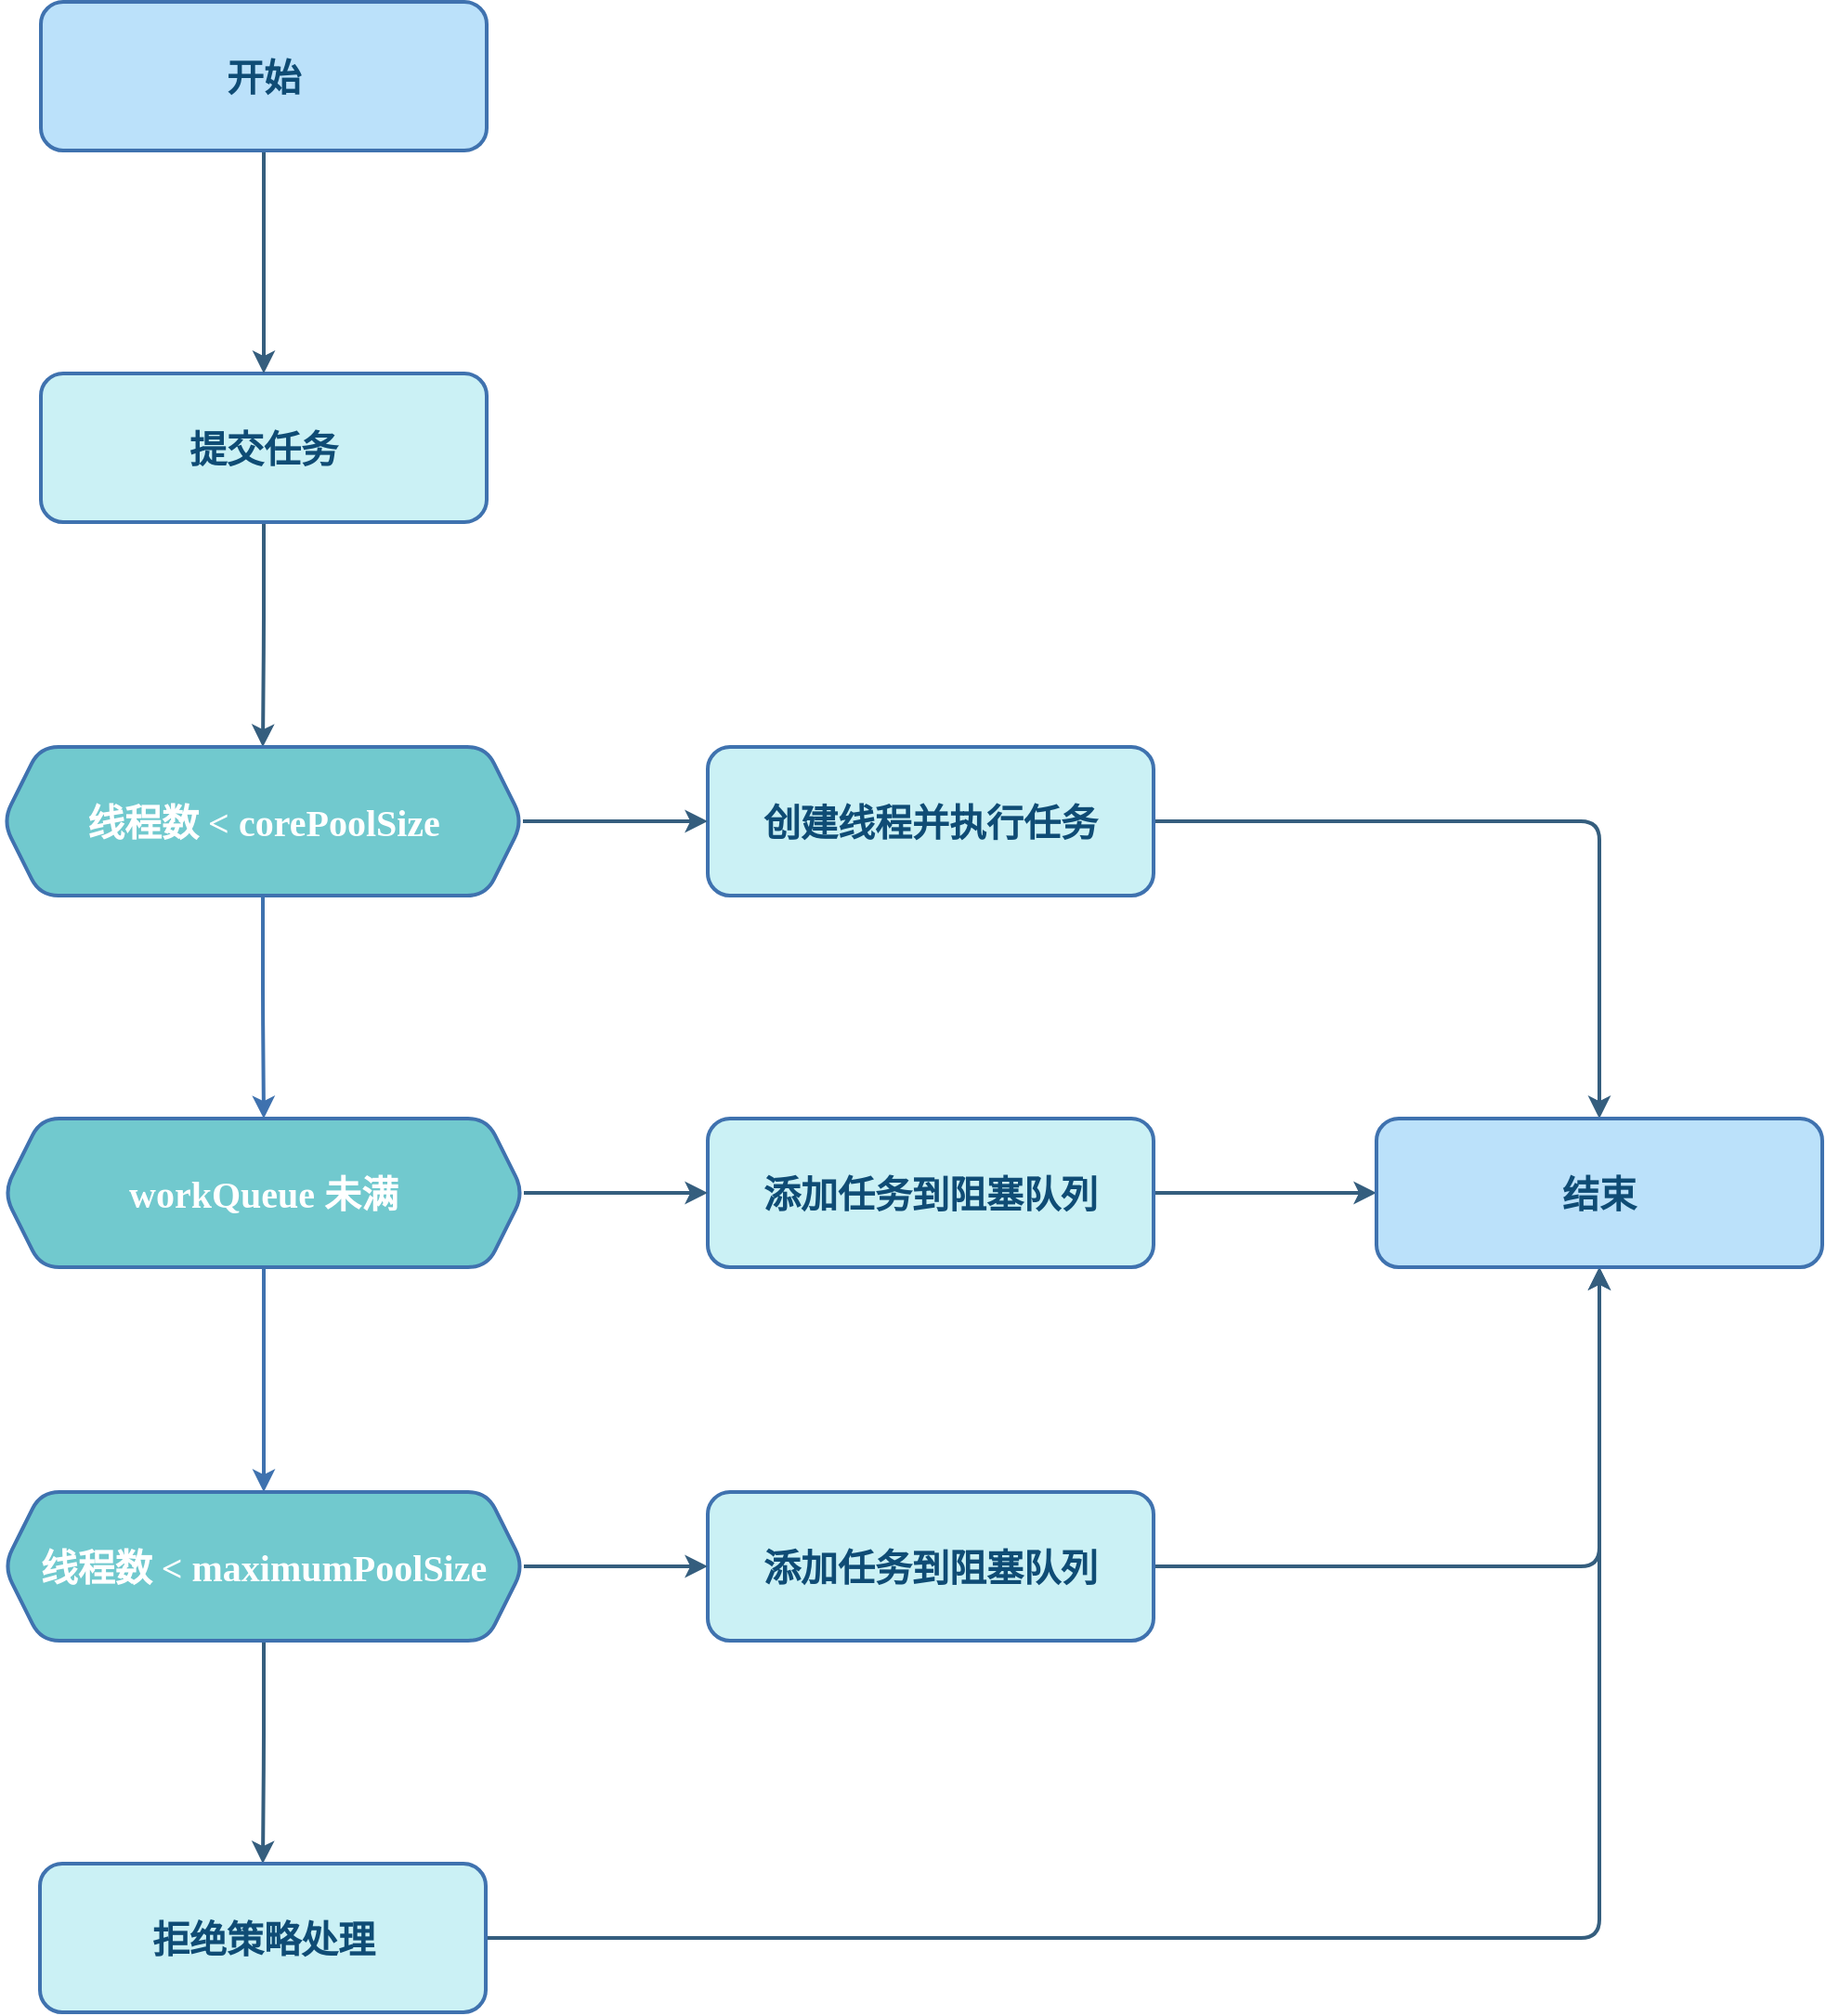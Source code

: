 <mxfile compressed="true" version="22.0.3" type="device" pages="2"><diagram id="NObsYhpSawdT_h31xM0V" name="线程池流程控制"><mxGraphModel dx="2026" dy="1197" grid="1" gridSize="10" guides="1" tooltips="1" connect="1" arrows="1" fold="1" page="1" pageScale="1" pageWidth="1169" pageHeight="1654" math="0" shadow="0"><root><mxCell id="0"/><mxCell id="1" parent="0"/><mxCell id="sztXJnruO4e97qHpHMPJ-2" style="edgeStyle=orthogonalEdgeStyle;shape=connector;rounded=1;orthogonalLoop=1;jettySize=auto;html=1;entryX=0.5;entryY=0;entryDx=0;entryDy=0;shadow=0;labelBackgroundColor=default;strokeColor=#355E7E;strokeWidth=2;align=center;verticalAlign=middle;fontFamily=Comic Sans MS;fontSize=20;fontColor=#0F4C75;endArrow=classic;fontStyle=1" parent="1" source="10BSjDhHF_9ePvFEVl0W-1" target="10BSjDhHF_9ePvFEVl0W-20" edge="1"><mxGeometry relative="1" as="geometry"/></mxCell><mxCell id="10BSjDhHF_9ePvFEVl0W-1" value="创建线程并执行任务" style="rounded=1;whiteSpace=wrap;html=1;fillColor=#CBF1F5;strokeColor=#3F72AF;shadow=0;fontFamily=Comic Sans MS;fontStyle=1;fontSize=20;fontColor=#0F4C75;strokeWidth=2;" parent="1" vertex="1"><mxGeometry x="600" y="599" width="240" height="80" as="geometry"/></mxCell><mxCell id="sztXJnruO4e97qHpHMPJ-1" value="" style="edgeStyle=orthogonalEdgeStyle;shape=connector;rounded=1;orthogonalLoop=1;jettySize=auto;html=1;shadow=0;labelBackgroundColor=default;strokeColor=#355E7E;strokeWidth=2;align=center;verticalAlign=middle;fontFamily=Comic Sans MS;fontSize=20;fontColor=#0F4C75;endArrow=classic;fontStyle=1" parent="1" source="10BSjDhHF_9ePvFEVl0W-2" target="10BSjDhHF_9ePvFEVl0W-20" edge="1"><mxGeometry relative="1" as="geometry"/></mxCell><mxCell id="10BSjDhHF_9ePvFEVl0W-2" value="添加任务到阻塞队列" style="rounded=1;whiteSpace=wrap;html=1;fillColor=#CBF1F5;strokeColor=#3F72AF;shadow=0;fontFamily=Comic Sans MS;fontStyle=1;fontSize=20;fontColor=#0F4C75;strokeWidth=2;" parent="1" vertex="1"><mxGeometry x="600" y="799" width="240" height="80" as="geometry"/></mxCell><mxCell id="sztXJnruO4e97qHpHMPJ-3" style="edgeStyle=orthogonalEdgeStyle;shape=connector;rounded=1;orthogonalLoop=1;jettySize=auto;html=1;entryX=0.5;entryY=1;entryDx=0;entryDy=0;shadow=0;labelBackgroundColor=default;strokeColor=#355E7E;strokeWidth=2;align=center;verticalAlign=middle;fontFamily=Comic Sans MS;fontSize=20;fontColor=#0F4C75;endArrow=classic;fontStyle=1" parent="1" source="10BSjDhHF_9ePvFEVl0W-3" target="10BSjDhHF_9ePvFEVl0W-20" edge="1"><mxGeometry relative="1" as="geometry"/></mxCell><mxCell id="10BSjDhHF_9ePvFEVl0W-3" value="添加任务到阻塞队列" style="rounded=1;whiteSpace=wrap;html=1;fillColor=#CBF1F5;strokeColor=#3F72AF;shadow=0;fontFamily=Comic Sans MS;fontStyle=1;fontSize=20;fontColor=#0F4C75;strokeWidth=2;" parent="1" vertex="1"><mxGeometry x="600" y="1000" width="240" height="80" as="geometry"/></mxCell><mxCell id="10BSjDhHF_9ePvFEVl0W-8" value="" style="edgeStyle=orthogonalEdgeStyle;shape=connector;rounded=1;orthogonalLoop=1;jettySize=auto;html=1;shadow=0;labelBackgroundColor=default;strokeColor=#3F72AF;strokeWidth=2;align=center;verticalAlign=middle;fontFamily=Comic Sans MS;fontSize=20;fontColor=#0F4C75;endArrow=classic;entryX=0.5;entryY=0;entryDx=0;entryDy=0;exitX=0.5;exitY=1;exitDx=0;exitDy=0;fontStyle=1" parent="1" source="XlKShMAepj0ZHS1vkXrc-2" target="XlKShMAepj0ZHS1vkXrc-3" edge="1"><mxGeometry relative="1" as="geometry"><mxPoint x="361" y="698.0" as="sourcePoint"/><mxPoint x="361" y="778.0" as="targetPoint"/></mxGeometry></mxCell><mxCell id="10BSjDhHF_9ePvFEVl0W-19" style="edgeStyle=orthogonalEdgeStyle;shape=connector;rounded=1;orthogonalLoop=1;jettySize=auto;html=1;entryX=0;entryY=0.5;entryDx=0;entryDy=0;shadow=0;labelBackgroundColor=default;strokeColor=#355E7E;strokeWidth=2;align=center;verticalAlign=middle;fontFamily=Comic Sans MS;fontSize=20;fontColor=#0F4C75;endArrow=classic;fontStyle=1;exitX=1;exitY=0.5;exitDx=0;exitDy=0;" parent="1" source="XlKShMAepj0ZHS1vkXrc-2" target="10BSjDhHF_9ePvFEVl0W-1" edge="1"><mxGeometry relative="1" as="geometry"><mxPoint x="536" y="638.0" as="sourcePoint"/></mxGeometry></mxCell><mxCell id="10BSjDhHF_9ePvFEVl0W-9" value="" style="edgeStyle=orthogonalEdgeStyle;shape=connector;rounded=1;orthogonalLoop=1;jettySize=auto;html=1;shadow=0;labelBackgroundColor=default;strokeColor=#3F72AF;strokeWidth=2;align=center;verticalAlign=middle;fontFamily=Comic Sans MS;fontSize=20;fontColor=#0F4C75;endArrow=classic;exitX=0.5;exitY=1;exitDx=0;exitDy=0;entryX=0.5;entryY=0;entryDx=0;entryDy=0;fontStyle=1" parent="1" source="XlKShMAepj0ZHS1vkXrc-3" target="XlKShMAepj0ZHS1vkXrc-4" edge="1"><mxGeometry relative="1" as="geometry"><mxPoint x="361" y="898" as="sourcePoint"/><mxPoint x="361" y="978" as="targetPoint"/></mxGeometry></mxCell><mxCell id="10BSjDhHF_9ePvFEVl0W-18" style="edgeStyle=orthogonalEdgeStyle;shape=connector;rounded=1;orthogonalLoop=1;jettySize=auto;html=1;entryX=0;entryY=0.5;entryDx=0;entryDy=0;shadow=0;labelBackgroundColor=default;strokeColor=#355E7E;strokeWidth=2;align=center;verticalAlign=middle;fontFamily=Comic Sans MS;fontSize=20;fontColor=#0F4C75;endArrow=classic;fontStyle=1;exitX=1;exitY=0.5;exitDx=0;exitDy=0;" parent="1" source="XlKShMAepj0ZHS1vkXrc-3" target="10BSjDhHF_9ePvFEVl0W-2" edge="1"><mxGeometry relative="1" as="geometry"><mxPoint x="536" y="838.0" as="sourcePoint"/></mxGeometry></mxCell><mxCell id="10BSjDhHF_9ePvFEVl0W-15" style="edgeStyle=orthogonalEdgeStyle;shape=connector;rounded=1;orthogonalLoop=1;jettySize=auto;html=1;entryX=0.5;entryY=0;entryDx=0;entryDy=0;shadow=0;labelBackgroundColor=default;strokeColor=#355E7E;strokeWidth=2;align=center;verticalAlign=middle;fontFamily=Comic Sans MS;fontSize=20;fontColor=#0F4C75;endArrow=classic;exitX=0.5;exitY=1;exitDx=0;exitDy=0;fontStyle=1" parent="1" source="XlKShMAepj0ZHS1vkXrc-4" target="10BSjDhHF_9ePvFEVl0W-12" edge="1"><mxGeometry relative="1" as="geometry"><mxPoint x="361" y="1098" as="sourcePoint"/></mxGeometry></mxCell><mxCell id="10BSjDhHF_9ePvFEVl0W-17" style="edgeStyle=orthogonalEdgeStyle;shape=connector;rounded=1;orthogonalLoop=1;jettySize=auto;html=1;entryX=0;entryY=0.5;entryDx=0;entryDy=0;shadow=0;labelBackgroundColor=default;strokeColor=#355E7E;strokeWidth=2;align=center;verticalAlign=middle;fontFamily=Comic Sans MS;fontSize=20;fontColor=#0F4C75;endArrow=classic;fontStyle=1;exitX=1;exitY=0.5;exitDx=0;exitDy=0;" parent="1" source="XlKShMAepj0ZHS1vkXrc-4" target="10BSjDhHF_9ePvFEVl0W-3" edge="1"><mxGeometry relative="1" as="geometry"><mxPoint x="536" y="1038" as="sourcePoint"/></mxGeometry></mxCell><mxCell id="10BSjDhHF_9ePvFEVl0W-14" style="edgeStyle=orthogonalEdgeStyle;shape=connector;rounded=1;orthogonalLoop=1;jettySize=auto;html=1;shadow=0;labelBackgroundColor=default;strokeColor=#355E7E;strokeWidth=2;align=center;verticalAlign=middle;fontFamily=Comic Sans MS;fontSize=20;fontColor=#0F4C75;endArrow=classic;entryX=0.5;entryY=0;entryDx=0;entryDy=0;fontStyle=1" parent="1" source="10BSjDhHF_9ePvFEVl0W-10" target="XlKShMAepj0ZHS1vkXrc-2" edge="1"><mxGeometry relative="1" as="geometry"><mxPoint x="361" y="578" as="targetPoint"/></mxGeometry></mxCell><mxCell id="10BSjDhHF_9ePvFEVl0W-10" value="提交任务" style="rounded=1;whiteSpace=wrap;html=1;fillColor=#CBF1F5;strokeColor=#3F72AF;shadow=0;fontFamily=Comic Sans MS;fontStyle=1;fontSize=20;fontColor=#0F4C75;strokeWidth=2;" parent="1" vertex="1"><mxGeometry x="241" y="398" width="240" height="80" as="geometry"/></mxCell><mxCell id="10BSjDhHF_9ePvFEVl0W-13" style="edgeStyle=orthogonalEdgeStyle;shape=connector;rounded=1;orthogonalLoop=1;jettySize=auto;html=1;shadow=0;labelBackgroundColor=default;strokeColor=#355E7E;strokeWidth=2;align=center;verticalAlign=middle;fontFamily=Comic Sans MS;fontSize=20;fontColor=#0F4C75;endArrow=classic;fontStyle=1" parent="1" source="10BSjDhHF_9ePvFEVl0W-11" target="10BSjDhHF_9ePvFEVl0W-10" edge="1"><mxGeometry relative="1" as="geometry"/></mxCell><mxCell id="10BSjDhHF_9ePvFEVl0W-11" value="开始" style="rounded=1;whiteSpace=wrap;html=1;fillColor=#BBE1FA;strokeColor=#3F72AF;shadow=0;fontFamily=Comic Sans MS;fontStyle=1;fontSize=20;fontColor=#0F4C75;strokeWidth=2;" parent="1" vertex="1"><mxGeometry x="241" y="198" width="240" height="80" as="geometry"/></mxCell><mxCell id="sztXJnruO4e97qHpHMPJ-4" style="edgeStyle=orthogonalEdgeStyle;shape=connector;rounded=1;orthogonalLoop=1;jettySize=auto;html=1;entryX=0.5;entryY=1;entryDx=0;entryDy=0;shadow=0;labelBackgroundColor=default;strokeColor=#355E7E;strokeWidth=2;align=center;verticalAlign=middle;fontFamily=Comic Sans MS;fontSize=20;fontColor=#0F4C75;endArrow=classic;fontStyle=1" parent="1" source="10BSjDhHF_9ePvFEVl0W-12" target="10BSjDhHF_9ePvFEVl0W-20" edge="1"><mxGeometry relative="1" as="geometry"/></mxCell><mxCell id="10BSjDhHF_9ePvFEVl0W-12" value="拒绝策略处理" style="rounded=1;whiteSpace=wrap;html=1;fillColor=#CBF1F5;strokeColor=#3F72AF;shadow=0;fontFamily=Comic Sans MS;fontStyle=1;fontSize=20;fontColor=#0F4C75;strokeWidth=2;" parent="1" vertex="1"><mxGeometry x="240.5" y="1200" width="240" height="80" as="geometry"/></mxCell><mxCell id="10BSjDhHF_9ePvFEVl0W-20" value="结束" style="rounded=1;whiteSpace=wrap;html=1;fillColor=#BBE1FA;strokeColor=#3F72AF;shadow=0;fontFamily=Comic Sans MS;fontStyle=1;fontSize=20;fontColor=#0F4C75;strokeWidth=2;" parent="1" vertex="1"><mxGeometry x="960" y="799" width="240" height="80" as="geometry"/></mxCell><mxCell id="XlKShMAepj0ZHS1vkXrc-2" value="线程数 &amp;lt; corePoolSize" style="shape=hexagon;perimeter=hexagonPerimeter2;whiteSpace=wrap;html=1;fixedSize=1;rounded=1;shadow=0;strokeColor=#3F72AF;strokeWidth=2;align=center;verticalAlign=middle;fontFamily=Comic Sans MS;fontSize=20;fontColor=#FFFFFF;fillColor=#71C9CE;fontStyle=1" vertex="1" parent="1"><mxGeometry x="220.5" y="599" width="280" height="80" as="geometry"/></mxCell><mxCell id="XlKShMAepj0ZHS1vkXrc-3" value="workQueue 未满" style="shape=hexagon;perimeter=hexagonPerimeter2;whiteSpace=wrap;html=1;fixedSize=1;rounded=1;shadow=0;strokeColor=#3F72AF;strokeWidth=2;align=center;verticalAlign=middle;fontFamily=Comic Sans MS;fontSize=20;fontColor=#FFFFFF;fillColor=#71C9CE;fontStyle=1" vertex="1" parent="1"><mxGeometry x="221" y="799" width="280" height="80" as="geometry"/></mxCell><mxCell id="XlKShMAepj0ZHS1vkXrc-4" value="线程数 &amp;lt; maximumPoolSize" style="shape=hexagon;perimeter=hexagonPerimeter2;whiteSpace=wrap;html=1;fixedSize=1;rounded=1;shadow=0;strokeColor=#3F72AF;strokeWidth=2;align=center;verticalAlign=middle;fontFamily=Comic Sans MS;fontSize=20;fontColor=#FFFFFF;fillColor=#71C9CE;fontStyle=1" vertex="1" parent="1"><mxGeometry x="221" y="1000" width="280" height="80" as="geometry"/></mxCell></root></mxGraphModel></diagram><diagram name="线程池状态" id="A8a_ekGSQpXvn9HcGt-r"><mxGraphModel dx="2026" dy="-457" grid="1" gridSize="10" guides="1" tooltips="1" connect="1" arrows="1" fold="1" page="1" pageScale="1" pageWidth="2336" pageHeight="1654" math="0" shadow="0"><root><mxCell id="MvNhsq1XyQ3ZakgDOgjF-0"/><mxCell id="MvNhsq1XyQ3ZakgDOgjF-1" parent="MvNhsq1XyQ3ZakgDOgjF-0"/><mxCell id="3_Z3sg9u9fb3VnQunkA9-4" style="edgeStyle=orthogonalEdgeStyle;shape=connector;rounded=1;orthogonalLoop=1;jettySize=auto;html=1;entryX=0;entryY=0.5;entryDx=0;entryDy=0;shadow=0;labelBackgroundColor=default;strokeColor=#355E7E;strokeWidth=2;align=center;verticalAlign=middle;fontFamily=Comic Sans MS;fontSize=18;fontColor=#0F4C75;endArrow=classic;exitX=0.5;exitY=0;exitDx=0;exitDy=0;fontStyle=1" parent="MvNhsq1XyQ3ZakgDOgjF-1" source="MvNhsq1XyQ3ZakgDOgjF-18" target="3_Z3sg9u9fb3VnQunkA9-0" edge="1"><mxGeometry relative="1" as="geometry"/></mxCell><mxCell id="3_Z3sg9u9fb3VnQunkA9-5" style="edgeStyle=orthogonalEdgeStyle;shape=connector;rounded=1;orthogonalLoop=1;jettySize=auto;html=1;entryX=0;entryY=0.5;entryDx=0;entryDy=0;shadow=0;labelBackgroundColor=default;strokeColor=#355E7E;strokeWidth=2;align=center;verticalAlign=middle;fontFamily=Comic Sans MS;fontSize=11;fontColor=#0F4C75;endArrow=classic;exitX=0.5;exitY=1;exitDx=0;exitDy=0;fontStyle=1" parent="MvNhsq1XyQ3ZakgDOgjF-1" source="MvNhsq1XyQ3ZakgDOgjF-18" target="3_Z3sg9u9fb3VnQunkA9-1" edge="1"><mxGeometry relative="1" as="geometry"/></mxCell><mxCell id="MvNhsq1XyQ3ZakgDOgjF-18" value="RUNNING" style="rounded=1;whiteSpace=wrap;html=1;fillColor=#71C9CE;strokeColor=#3F72AF;shadow=0;fontFamily=Comic Sans MS;fontStyle=1;fontSize=20;fontColor=#FFFFFF;strokeWidth=2;" parent="MvNhsq1XyQ3ZakgDOgjF-1" vertex="1"><mxGeometry x="680" y="2441" width="160" height="80" as="geometry"/></mxCell><mxCell id="MvNhsq1XyQ3ZakgDOgjF-22" value="shutdown" style="text;whiteSpace=wrap;align=center;verticalAlign=middle;fontSize=18;fontColor=#0F4C75;shadow=0;fontFamily=Comic Sans MS;fontStyle=1" parent="MvNhsq1XyQ3ZakgDOgjF-1" vertex="1"><mxGeometry x="800" y="2301" width="150" height="40" as="geometry"/></mxCell><mxCell id="3_Z3sg9u9fb3VnQunkA9-7" style="edgeStyle=orthogonalEdgeStyle;shape=connector;rounded=1;orthogonalLoop=1;jettySize=auto;html=1;shadow=0;labelBackgroundColor=default;strokeColor=#355E7E;strokeWidth=2;align=center;verticalAlign=middle;fontFamily=Comic Sans MS;fontSize=11;fontColor=#0F4C75;endArrow=classic;fontStyle=1" parent="MvNhsq1XyQ3ZakgDOgjF-1" source="3_Z3sg9u9fb3VnQunkA9-0" target="3_Z3sg9u9fb3VnQunkA9-1" edge="1"><mxGeometry relative="1" as="geometry"/></mxCell><mxCell id="3_Z3sg9u9fb3VnQunkA9-9" style="edgeStyle=orthogonalEdgeStyle;shape=connector;rounded=1;orthogonalLoop=1;jettySize=auto;html=1;entryX=0.5;entryY=0;entryDx=0;entryDy=0;shadow=0;labelBackgroundColor=default;strokeColor=#355E7E;strokeWidth=2;align=center;verticalAlign=middle;fontFamily=Comic Sans MS;fontSize=11;fontColor=#0F4C75;endArrow=classic;fontStyle=1" parent="MvNhsq1XyQ3ZakgDOgjF-1" source="3_Z3sg9u9fb3VnQunkA9-0" target="3_Z3sg9u9fb3VnQunkA9-2" edge="1"><mxGeometry relative="1" as="geometry"/></mxCell><mxCell id="3_Z3sg9u9fb3VnQunkA9-0" value="SHUTDOWN" style="rounded=1;whiteSpace=wrap;html=1;fillColor=#A6E3E9;strokeColor=#3F72AF;shadow=0;fontFamily=Comic Sans MS;fontStyle=1;fontSize=20;fontColor=#0F4C75;strokeWidth=2;" parent="MvNhsq1XyQ3ZakgDOgjF-1" vertex="1"><mxGeometry x="1000" y="2321" width="160" height="80" as="geometry"/></mxCell><mxCell id="3_Z3sg9u9fb3VnQunkA9-10" style="edgeStyle=orthogonalEdgeStyle;shape=connector;rounded=1;orthogonalLoop=1;jettySize=auto;html=1;entryX=0.5;entryY=1;entryDx=0;entryDy=0;shadow=0;labelBackgroundColor=default;strokeColor=#355E7E;strokeWidth=2;align=center;verticalAlign=middle;fontFamily=Comic Sans MS;fontSize=11;fontColor=#0F4C75;endArrow=classic;fontStyle=1" parent="MvNhsq1XyQ3ZakgDOgjF-1" source="3_Z3sg9u9fb3VnQunkA9-1" target="3_Z3sg9u9fb3VnQunkA9-2" edge="1"><mxGeometry relative="1" as="geometry"/></mxCell><mxCell id="3_Z3sg9u9fb3VnQunkA9-1" value="STOP" style="rounded=1;whiteSpace=wrap;html=1;fillColor=#A6E3E9;strokeColor=#3F72AF;shadow=0;fontFamily=Comic Sans MS;fontStyle=1;fontSize=20;fontColor=#0F4C75;strokeWidth=2;" parent="MvNhsq1XyQ3ZakgDOgjF-1" vertex="1"><mxGeometry x="1000" y="2562" width="160" height="80" as="geometry"/></mxCell><mxCell id="3_Z3sg9u9fb3VnQunkA9-11" style="edgeStyle=orthogonalEdgeStyle;shape=connector;rounded=1;orthogonalLoop=1;jettySize=auto;html=1;shadow=0;labelBackgroundColor=default;strokeColor=#355E7E;strokeWidth=2;align=center;verticalAlign=middle;fontFamily=Comic Sans MS;fontSize=11;fontColor=#0F4C75;endArrow=classic;fontStyle=1" parent="MvNhsq1XyQ3ZakgDOgjF-1" source="3_Z3sg9u9fb3VnQunkA9-2" target="3_Z3sg9u9fb3VnQunkA9-3" edge="1"><mxGeometry relative="1" as="geometry"/></mxCell><mxCell id="3_Z3sg9u9fb3VnQunkA9-2" value="TIDYING" style="rounded=1;whiteSpace=wrap;html=1;fillColor=#CBF1F5;strokeColor=#3F72AF;shadow=0;fontFamily=Comic Sans MS;fontStyle=1;fontSize=20;fontColor=#0F4C75;strokeWidth=2;" parent="MvNhsq1XyQ3ZakgDOgjF-1" vertex="1"><mxGeometry x="1320" y="2441" width="160" height="80" as="geometry"/></mxCell><mxCell id="3_Z3sg9u9fb3VnQunkA9-3" value="TERMINATED" style="rounded=1;whiteSpace=wrap;html=1;fillColor=#BBE1FA;strokeColor=#3F72AF;shadow=0;fontFamily=Comic Sans MS;fontStyle=1;fontSize=20;fontColor=#0F4C75;strokeWidth=2;" parent="MvNhsq1XyQ3ZakgDOgjF-1" vertex="1"><mxGeometry x="1640" y="2441" width="160" height="80" as="geometry"/></mxCell><mxCell id="3_Z3sg9u9fb3VnQunkA9-6" value="shutdownNow" style="text;whiteSpace=wrap;align=center;verticalAlign=middle;fontSize=18;fontColor=#0F4C75;shadow=0;fontFamily=Comic Sans MS;fontStyle=1" parent="MvNhsq1XyQ3ZakgDOgjF-1" vertex="1"><mxGeometry x="800" y="2621" width="150" height="40" as="geometry"/></mxCell><mxCell id="3_Z3sg9u9fb3VnQunkA9-8" value="shutdownNow" style="text;whiteSpace=wrap;align=center;verticalAlign=middle;fontSize=18;fontColor=#0F4C75;shadow=0;fontFamily=Comic Sans MS;fontStyle=1" parent="MvNhsq1XyQ3ZakgDOgjF-1" vertex="1"><mxGeometry x="920" y="2461" width="150" height="40" as="geometry"/></mxCell><mxCell id="3_Z3sg9u9fb3VnQunkA9-12" value="terminated" style="text;whiteSpace=wrap;align=center;verticalAlign=middle;fontSize=18;fontColor=#0F4C75;shadow=0;fontFamily=Comic Sans MS;fontStyle=1" parent="MvNhsq1XyQ3ZakgDOgjF-1" vertex="1"><mxGeometry x="1480" y="2441" width="150" height="40" as="geometry"/></mxCell><mxCell id="3_Z3sg9u9fb3VnQunkA9-13" value="&lt;div&gt;阻塞队列为空 &amp;amp;&amp;nbsp;&lt;span style=&quot;background-color: initial;&quot;&gt;线程池中&lt;/span&gt;&lt;/div&gt;&lt;div&gt;工作线程数为0&lt;/div&gt;" style="text;html=1;align=center;verticalAlign=middle;resizable=0;points=[];autosize=1;strokeColor=none;fillColor=none;fontSize=18;fontFamily=Comic Sans MS;fontColor=#0F4C75;fontStyle=1" parent="MvNhsq1XyQ3ZakgDOgjF-1" vertex="1"><mxGeometry x="1170" y="2291" width="230" height="60" as="geometry"/></mxCell><mxCell id="3_Z3sg9u9fb3VnQunkA9-14" value="&lt;div&gt;线程池中&lt;/div&gt;&lt;div&gt;工作线程数为0&lt;/div&gt;" style="text;html=1;align=center;verticalAlign=middle;resizable=0;points=[];autosize=1;strokeColor=none;fillColor=none;fontSize=18;fontFamily=Comic Sans MS;fontColor=#0F4C75;fontStyle=1" parent="MvNhsq1XyQ3ZakgDOgjF-1" vertex="1"><mxGeometry x="1215" y="2611" width="140" height="60" as="geometry"/></mxCell><mxCell id="3_Z3sg9u9fb3VnQunkA9-16" style="edgeStyle=orthogonalEdgeStyle;shape=connector;rounded=1;orthogonalLoop=1;jettySize=auto;html=1;entryX=0;entryY=0.5;entryDx=0;entryDy=0;shadow=0;labelBackgroundColor=default;strokeColor=#355E7E;strokeWidth=2;align=center;verticalAlign=middle;fontFamily=Comic Sans MS;fontSize=18;fontColor=#0F4C75;endArrow=classic;fontStyle=1" parent="MvNhsq1XyQ3ZakgDOgjF-1" source="3_Z3sg9u9fb3VnQunkA9-15" target="MvNhsq1XyQ3ZakgDOgjF-18" edge="1"><mxGeometry relative="1" as="geometry"/></mxCell><mxCell id="3_Z3sg9u9fb3VnQunkA9-15" value="" style="ellipse;whiteSpace=wrap;html=1;aspect=fixed;shadow=0;align=center;verticalAlign=middle;fontFamily=Comic Sans MS;fontSize=18;fontColor=#0F4C75;fillColor=#BBE1FA;gradientColor=none;strokeColor=#3282B8;strokeWidth=2;fontStyle=1" parent="MvNhsq1XyQ3ZakgDOgjF-1" vertex="1"><mxGeometry x="440" y="2441" width="80" height="80" as="geometry"/></mxCell></root></mxGraphModel></diagram></mxfile>